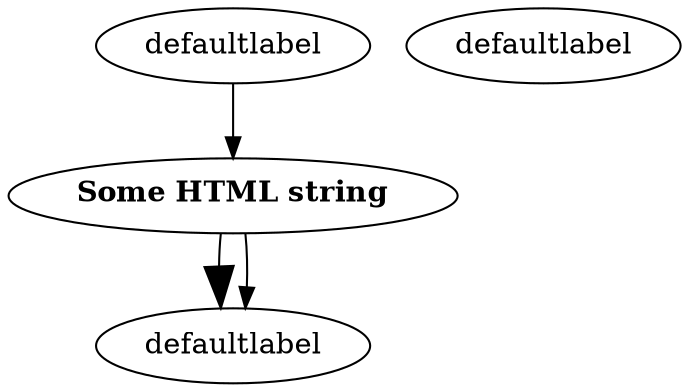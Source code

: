 digraph "Some Unique Identifier" {
	node [label=defaultlabel,
		"my attribute"=defaultvalue
	];
	edge [arrowsize=1.0,
		"my attribute"=defaultvalue
	];
	A	["my attribute"=othervalue,
		pos="189,90!"];
	B	[label=<<b>Some HTML string</b>>];
	A -> B	[key="Some edge name",
		"my attribute"=othervalue];
	B -> C	[key="Some edge name",
		arrowsize=2.0];
	B -> C	[key="Another edge name"];
	D;
}
